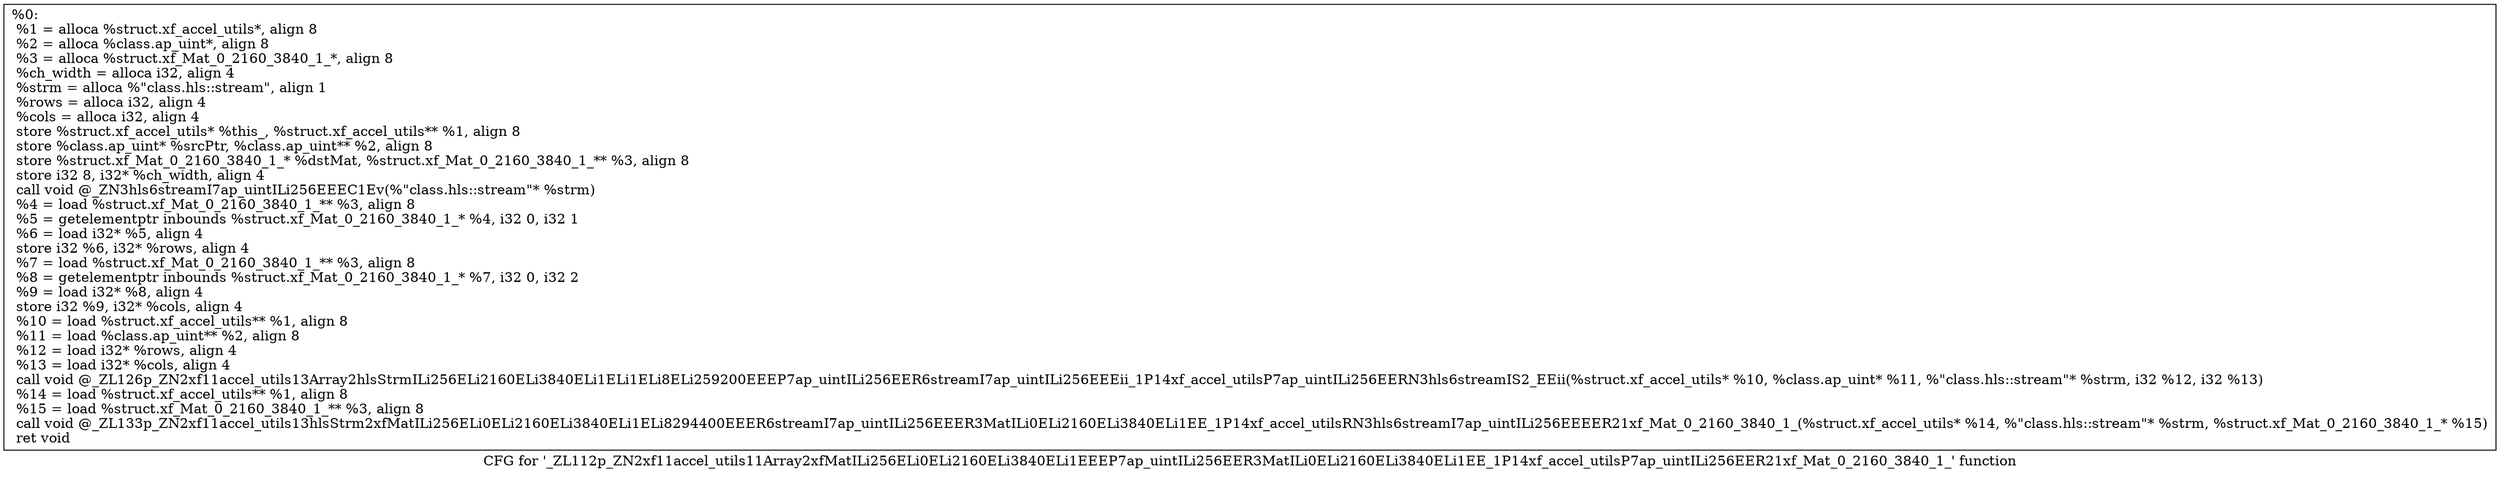 digraph "CFG for '_ZL112p_ZN2xf11accel_utils11Array2xfMatILi256ELi0ELi2160ELi3840ELi1EEEP7ap_uintILi256EER3MatILi0ELi2160ELi3840ELi1EE_1P14xf_accel_utilsP7ap_uintILi256EER21xf_Mat_0_2160_3840_1_' function" {
	label="CFG for '_ZL112p_ZN2xf11accel_utils11Array2xfMatILi256ELi0ELi2160ELi3840ELi1EEEP7ap_uintILi256EER3MatILi0ELi2160ELi3840ELi1EE_1P14xf_accel_utilsP7ap_uintILi256EER21xf_Mat_0_2160_3840_1_' function";

	Node0x3400c20 [shape=record,label="{%0:\l  %1 = alloca %struct.xf_accel_utils*, align 8\l  %2 = alloca %class.ap_uint*, align 8\l  %3 = alloca %struct.xf_Mat_0_2160_3840_1_*, align 8\l  %ch_width = alloca i32, align 4\l  %strm = alloca %\"class.hls::stream\", align 1\l  %rows = alloca i32, align 4\l  %cols = alloca i32, align 4\l  store %struct.xf_accel_utils* %this_, %struct.xf_accel_utils** %1, align 8\l  store %class.ap_uint* %srcPtr, %class.ap_uint** %2, align 8\l  store %struct.xf_Mat_0_2160_3840_1_* %dstMat, %struct.xf_Mat_0_2160_3840_1_** %3, align 8\l  store i32 8, i32* %ch_width, align 4\l  call void @_ZN3hls6streamI7ap_uintILi256EEEC1Ev(%\"class.hls::stream\"* %strm)\l  %4 = load %struct.xf_Mat_0_2160_3840_1_** %3, align 8\l  %5 = getelementptr inbounds %struct.xf_Mat_0_2160_3840_1_* %4, i32 0, i32 1\l  %6 = load i32* %5, align 4\l  store i32 %6, i32* %rows, align 4\l  %7 = load %struct.xf_Mat_0_2160_3840_1_** %3, align 8\l  %8 = getelementptr inbounds %struct.xf_Mat_0_2160_3840_1_* %7, i32 0, i32 2\l  %9 = load i32* %8, align 4\l  store i32 %9, i32* %cols, align 4\l  %10 = load %struct.xf_accel_utils** %1, align 8\l  %11 = load %class.ap_uint** %2, align 8\l  %12 = load i32* %rows, align 4\l  %13 = load i32* %cols, align 4\l  call void @_ZL126p_ZN2xf11accel_utils13Array2hlsStrmILi256ELi2160ELi3840ELi1ELi1ELi8ELi259200EEEP7ap_uintILi256EER6streamI7ap_uintILi256EEEii_1P14xf_accel_utilsP7ap_uintILi256EERN3hls6streamIS2_EEii(%struct.xf_accel_utils* %10, %class.ap_uint* %11, %\"class.hls::stream\"* %strm, i32 %12, i32 %13)\l  %14 = load %struct.xf_accel_utils** %1, align 8\l  %15 = load %struct.xf_Mat_0_2160_3840_1_** %3, align 8\l  call void @_ZL133p_ZN2xf11accel_utils13hlsStrm2xfMatILi256ELi0ELi2160ELi3840ELi1ELi8294400EEER6streamI7ap_uintILi256EEER3MatILi0ELi2160ELi3840ELi1EE_1P14xf_accel_utilsRN3hls6streamI7ap_uintILi256EEEER21xf_Mat_0_2160_3840_1_(%struct.xf_accel_utils* %14, %\"class.hls::stream\"* %strm, %struct.xf_Mat_0_2160_3840_1_* %15)\l  ret void\l}"];
}
